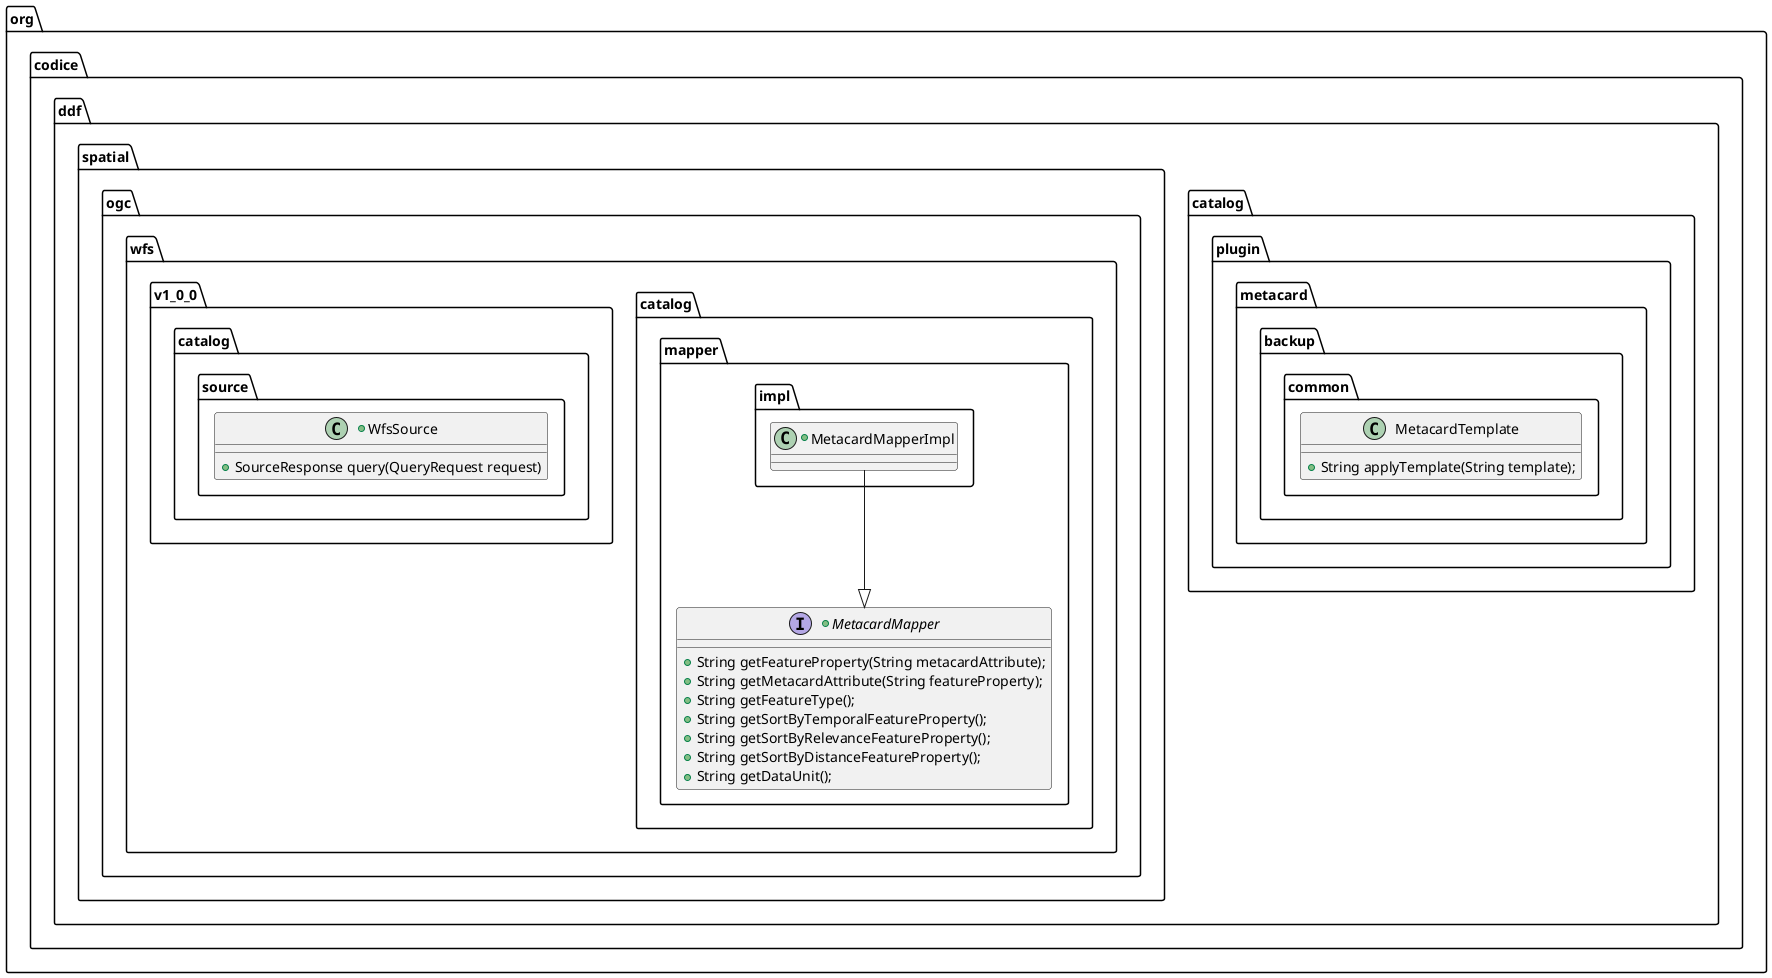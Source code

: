 @startuml
package org.codice.ddf.catalog.plugin.metacard.backup.common {
  class MetacardTemplate {
    +String applyTemplate(String template);
  }
}

package org.codice.ddf.spatial.ogc.wfs.catalog.mapper.impl {
  +class MetacardMapperImpl {
  }
}

package org.codice.ddf.spatial.ogc.wfs.catalog.mapper {
  +interface MetacardMapper {
    +String getFeatureProperty(String metacardAttribute);
    +String getMetacardAttribute(String featureProperty);
    +String getFeatureType();
    +String getSortByTemporalFeatureProperty();
    +String getSortByRelevanceFeatureProperty();
    +String getSortByDistanceFeatureProperty();
    +String getDataUnit();
  }
}

package org.codice.ddf.spatial.ogc.wfs.v1_0_0.catalog.source {
  +class WfsSource {
    +SourceResponse query(QueryRequest request)
  }
}

MetacardMapperImpl --|> MetacardMapper

@enduml